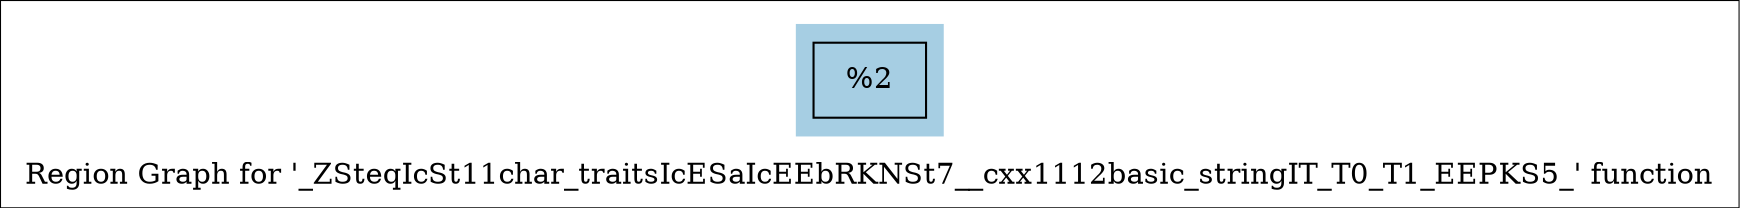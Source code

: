 digraph "Region Graph for '_ZSteqIcSt11char_traitsIcESaIcEEbRKNSt7__cxx1112basic_stringIT_T0_T1_EEPKS5_' function" {
	label="Region Graph for '_ZSteqIcSt11char_traitsIcESaIcEEbRKNSt7__cxx1112basic_stringIT_T0_T1_EEPKS5_' function";

	Node0x17de1a0 [shape=record,label="{%2}"];
	colorscheme = "paired12"
        subgraph cluster_0x17e7630 {
          label = "";
          style = filled;
          color = 1
          Node0x17de1a0;
        }
}
